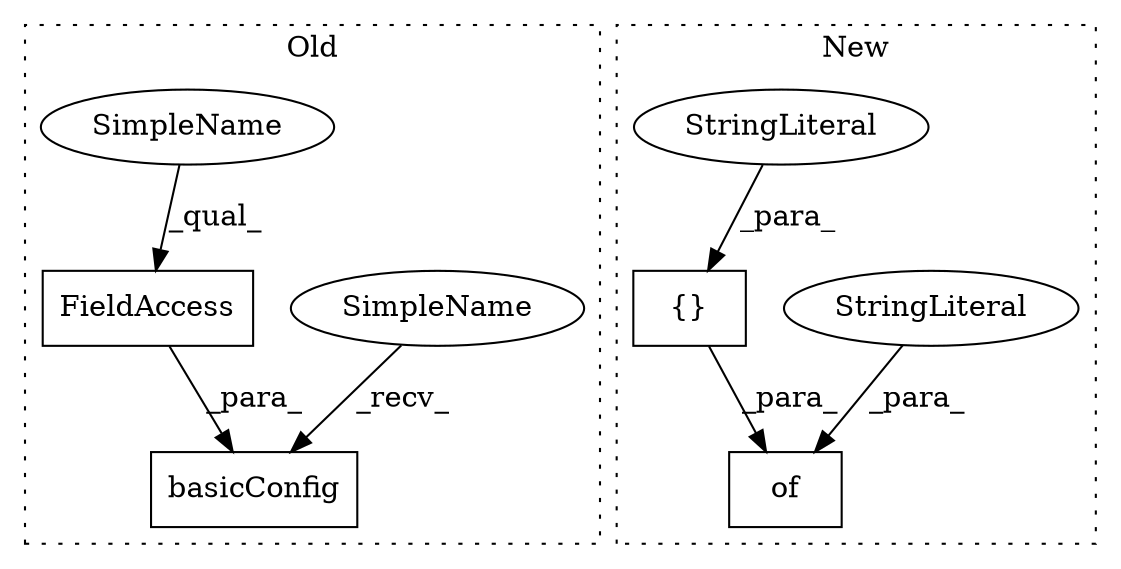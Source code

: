 digraph G {
subgraph cluster0 {
1 [label="basicConfig" a="32" s="283,308" l="12,1" shape="box"];
4 [label="FieldAccess" a="22" s="295" l="13" shape="box"];
7 [label="SimpleName" a="42" s="275" l="7" shape="ellipse"];
8 [label="SimpleName" a="42" s="295" l="7" shape="ellipse"];
label = "Old";
style="dotted";
}
subgraph cluster1 {
2 [label="of" a="32" s="1140,1294" l="3,1" shape="box"];
3 [label="StringLiteral" a="45" s="1157" l="9" shape="ellipse"];
5 [label="{}" a="4" s="1256,1293" l="1,1" shape="box"];
6 [label="StringLiteral" a="45" s="1285" l="8" shape="ellipse"];
label = "New";
style="dotted";
}
3 -> 2 [label="_para_"];
4 -> 1 [label="_para_"];
5 -> 2 [label="_para_"];
6 -> 5 [label="_para_"];
7 -> 1 [label="_recv_"];
8 -> 4 [label="_qual_"];
}